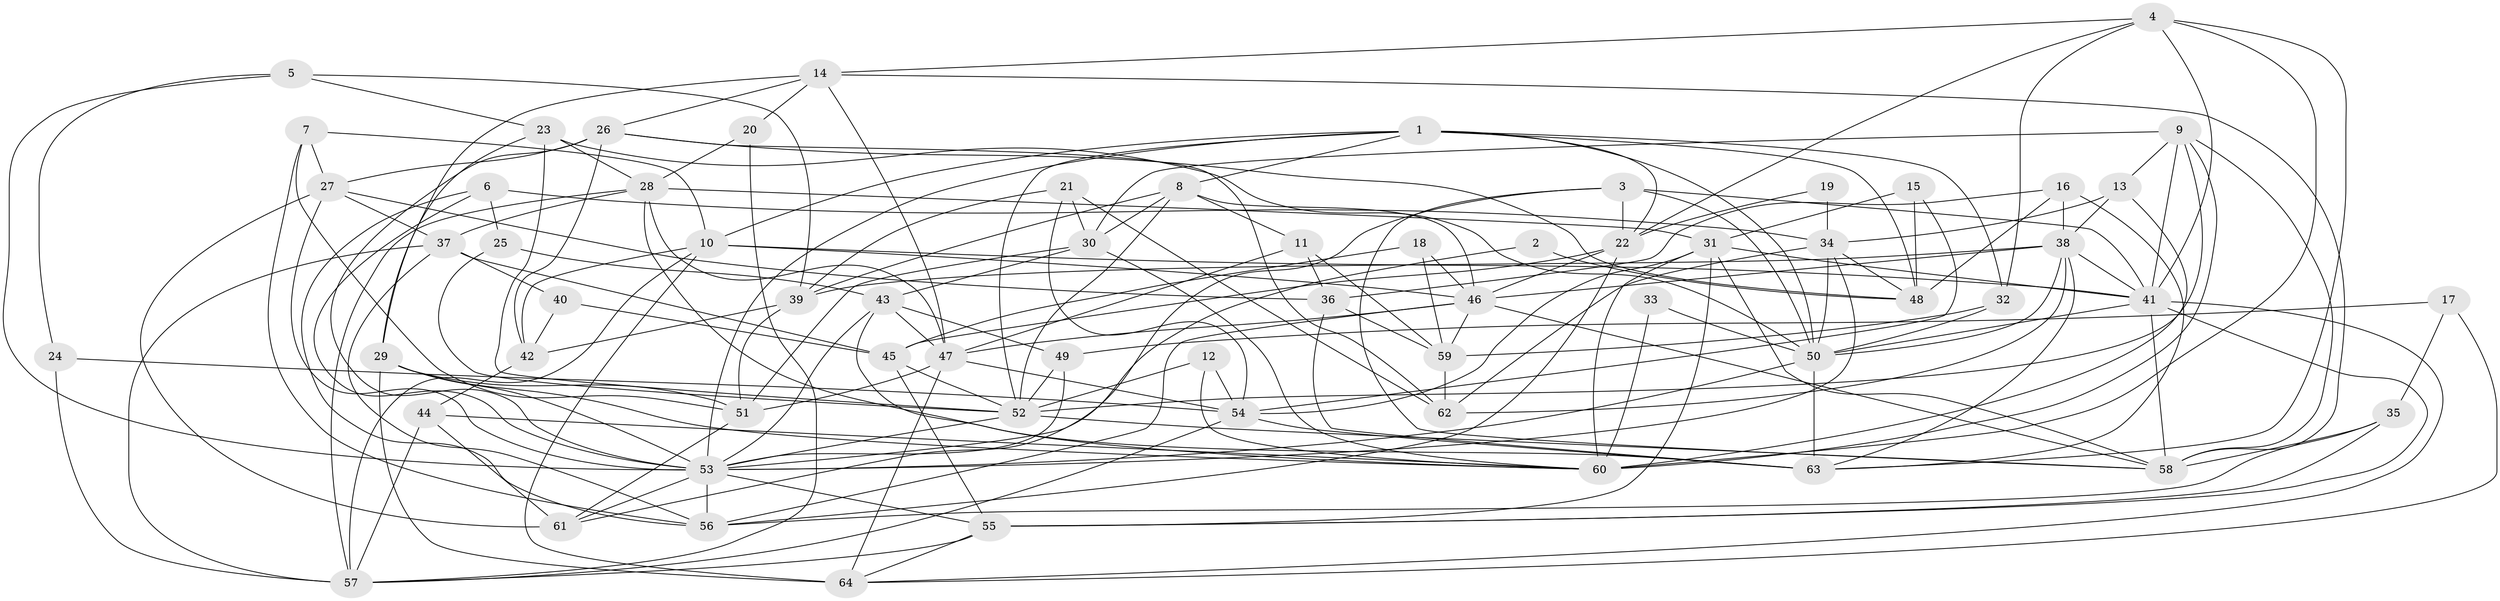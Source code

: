 // original degree distribution, {2: 0.14173228346456693, 4: 0.25984251968503935, 5: 0.1889763779527559, 3: 0.2755905511811024, 6: 0.07086614173228346, 7: 0.03937007874015748, 10: 0.007874015748031496, 8: 0.015748031496062992}
// Generated by graph-tools (version 1.1) at 2025/26/03/09/25 03:26:13]
// undirected, 64 vertices, 184 edges
graph export_dot {
graph [start="1"]
  node [color=gray90,style=filled];
  1;
  2;
  3;
  4;
  5;
  6;
  7;
  8;
  9;
  10;
  11;
  12;
  13;
  14;
  15;
  16;
  17;
  18;
  19;
  20;
  21;
  22;
  23;
  24;
  25;
  26;
  27;
  28;
  29;
  30;
  31;
  32;
  33;
  34;
  35;
  36;
  37;
  38;
  39;
  40;
  41;
  42;
  43;
  44;
  45;
  46;
  47;
  48;
  49;
  50;
  51;
  52;
  53;
  54;
  55;
  56;
  57;
  58;
  59;
  60;
  61;
  62;
  63;
  64;
  1 -- 8 [weight=1.0];
  1 -- 10 [weight=1.0];
  1 -- 22 [weight=1.0];
  1 -- 32 [weight=1.0];
  1 -- 48 [weight=1.0];
  1 -- 50 [weight=1.0];
  1 -- 52 [weight=1.0];
  1 -- 53 [weight=1.0];
  2 -- 48 [weight=1.0];
  2 -- 53 [weight=1.0];
  3 -- 22 [weight=1.0];
  3 -- 41 [weight=1.0];
  3 -- 50 [weight=2.0];
  3 -- 58 [weight=1.0];
  3 -- 61 [weight=1.0];
  4 -- 14 [weight=1.0];
  4 -- 22 [weight=1.0];
  4 -- 32 [weight=1.0];
  4 -- 41 [weight=1.0];
  4 -- 60 [weight=1.0];
  4 -- 63 [weight=1.0];
  5 -- 23 [weight=1.0];
  5 -- 24 [weight=1.0];
  5 -- 39 [weight=1.0];
  5 -- 53 [weight=1.0];
  6 -- 25 [weight=1.0];
  6 -- 34 [weight=1.0];
  6 -- 53 [weight=1.0];
  6 -- 56 [weight=1.0];
  7 -- 10 [weight=1.0];
  7 -- 27 [weight=1.0];
  7 -- 51 [weight=1.0];
  7 -- 56 [weight=1.0];
  8 -- 11 [weight=1.0];
  8 -- 30 [weight=1.0];
  8 -- 39 [weight=1.0];
  8 -- 46 [weight=1.0];
  8 -- 52 [weight=1.0];
  9 -- 13 [weight=1.0];
  9 -- 30 [weight=1.0];
  9 -- 41 [weight=1.0];
  9 -- 52 [weight=1.0];
  9 -- 58 [weight=1.0];
  9 -- 60 [weight=1.0];
  10 -- 41 [weight=1.0];
  10 -- 42 [weight=1.0];
  10 -- 46 [weight=1.0];
  10 -- 57 [weight=1.0];
  10 -- 64 [weight=1.0];
  11 -- 36 [weight=1.0];
  11 -- 47 [weight=1.0];
  11 -- 59 [weight=1.0];
  12 -- 52 [weight=1.0];
  12 -- 54 [weight=1.0];
  12 -- 60 [weight=1.0];
  13 -- 34 [weight=1.0];
  13 -- 38 [weight=1.0];
  13 -- 60 [weight=1.0];
  14 -- 20 [weight=1.0];
  14 -- 26 [weight=1.0];
  14 -- 29 [weight=1.0];
  14 -- 47 [weight=1.0];
  14 -- 58 [weight=1.0];
  15 -- 31 [weight=1.0];
  15 -- 48 [weight=1.0];
  15 -- 54 [weight=1.0];
  16 -- 36 [weight=1.0];
  16 -- 38 [weight=1.0];
  16 -- 48 [weight=2.0];
  16 -- 63 [weight=1.0];
  17 -- 35 [weight=1.0];
  17 -- 49 [weight=1.0];
  17 -- 64 [weight=1.0];
  18 -- 45 [weight=1.0];
  18 -- 46 [weight=1.0];
  18 -- 59 [weight=1.0];
  19 -- 22 [weight=1.0];
  19 -- 34 [weight=1.0];
  20 -- 28 [weight=1.0];
  20 -- 57 [weight=1.0];
  21 -- 30 [weight=1.0];
  21 -- 39 [weight=1.0];
  21 -- 54 [weight=1.0];
  21 -- 62 [weight=1.0];
  22 -- 45 [weight=1.0];
  22 -- 46 [weight=1.0];
  22 -- 56 [weight=1.0];
  23 -- 28 [weight=1.0];
  23 -- 29 [weight=1.0];
  23 -- 50 [weight=1.0];
  23 -- 52 [weight=1.0];
  24 -- 54 [weight=1.0];
  24 -- 57 [weight=1.0];
  25 -- 43 [weight=1.0];
  25 -- 52 [weight=1.0];
  26 -- 27 [weight=2.0];
  26 -- 42 [weight=1.0];
  26 -- 48 [weight=1.0];
  26 -- 53 [weight=1.0];
  26 -- 62 [weight=1.0];
  27 -- 36 [weight=1.0];
  27 -- 37 [weight=1.0];
  27 -- 53 [weight=1.0];
  27 -- 61 [weight=1.0];
  28 -- 31 [weight=1.0];
  28 -- 37 [weight=1.0];
  28 -- 47 [weight=1.0];
  28 -- 57 [weight=2.0];
  28 -- 63 [weight=1.0];
  29 -- 51 [weight=1.0];
  29 -- 53 [weight=1.0];
  29 -- 60 [weight=1.0];
  29 -- 64 [weight=1.0];
  30 -- 43 [weight=1.0];
  30 -- 51 [weight=1.0];
  30 -- 60 [weight=1.0];
  31 -- 41 [weight=1.0];
  31 -- 54 [weight=1.0];
  31 -- 55 [weight=1.0];
  31 -- 58 [weight=1.0];
  31 -- 60 [weight=1.0];
  32 -- 50 [weight=1.0];
  32 -- 59 [weight=1.0];
  33 -- 50 [weight=1.0];
  33 -- 60 [weight=1.0];
  34 -- 48 [weight=1.0];
  34 -- 50 [weight=1.0];
  34 -- 53 [weight=1.0];
  34 -- 62 [weight=1.0];
  35 -- 55 [weight=1.0];
  35 -- 56 [weight=1.0];
  35 -- 58 [weight=2.0];
  36 -- 59 [weight=1.0];
  36 -- 63 [weight=1.0];
  37 -- 40 [weight=1.0];
  37 -- 45 [weight=1.0];
  37 -- 56 [weight=1.0];
  37 -- 57 [weight=1.0];
  38 -- 39 [weight=1.0];
  38 -- 41 [weight=1.0];
  38 -- 46 [weight=1.0];
  38 -- 50 [weight=1.0];
  38 -- 62 [weight=1.0];
  38 -- 63 [weight=1.0];
  39 -- 42 [weight=1.0];
  39 -- 51 [weight=1.0];
  40 -- 42 [weight=1.0];
  40 -- 45 [weight=1.0];
  41 -- 50 [weight=1.0];
  41 -- 55 [weight=1.0];
  41 -- 58 [weight=1.0];
  41 -- 64 [weight=1.0];
  42 -- 44 [weight=1.0];
  43 -- 47 [weight=1.0];
  43 -- 49 [weight=1.0];
  43 -- 53 [weight=1.0];
  43 -- 60 [weight=1.0];
  44 -- 57 [weight=1.0];
  44 -- 60 [weight=1.0];
  44 -- 61 [weight=1.0];
  45 -- 52 [weight=1.0];
  45 -- 55 [weight=1.0];
  46 -- 47 [weight=1.0];
  46 -- 56 [weight=1.0];
  46 -- 58 [weight=1.0];
  46 -- 59 [weight=1.0];
  47 -- 51 [weight=1.0];
  47 -- 54 [weight=1.0];
  47 -- 64 [weight=2.0];
  49 -- 52 [weight=1.0];
  49 -- 53 [weight=1.0];
  50 -- 53 [weight=1.0];
  50 -- 63 [weight=1.0];
  51 -- 61 [weight=1.0];
  52 -- 53 [weight=1.0];
  52 -- 58 [weight=1.0];
  53 -- 55 [weight=1.0];
  53 -- 56 [weight=1.0];
  53 -- 61 [weight=1.0];
  54 -- 57 [weight=2.0];
  54 -- 63 [weight=1.0];
  55 -- 57 [weight=1.0];
  55 -- 64 [weight=1.0];
  59 -- 62 [weight=1.0];
}
